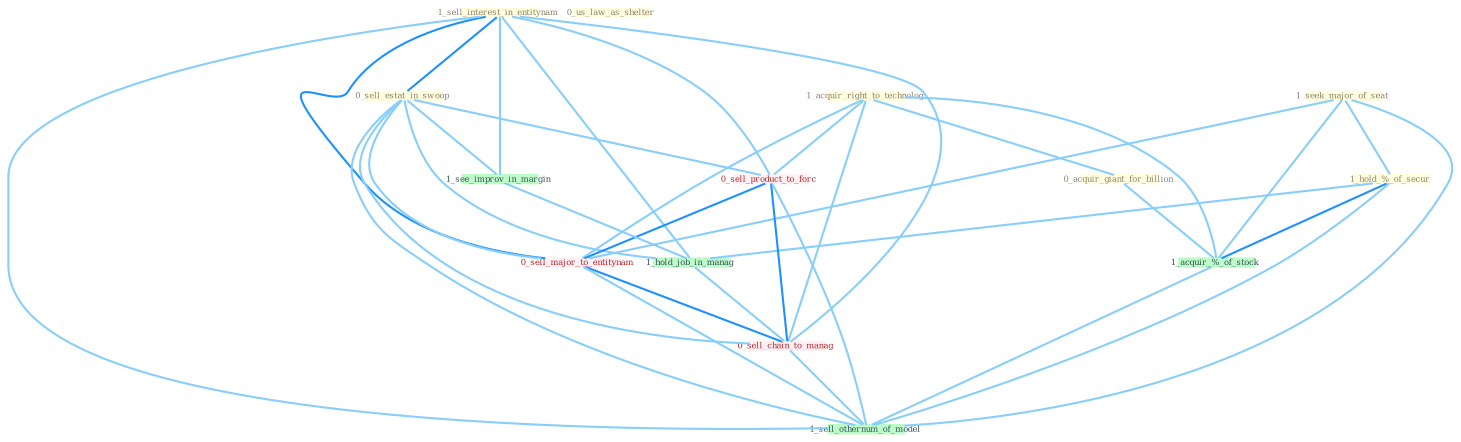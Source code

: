 Graph G{ 
    node
    [shape=polygon,style=filled,width=.5,height=.06,color="#BDFCC9",fixedsize=true,fontsize=4,
    fontcolor="#2f4f4f"];
    {node
    [color="#ffffe0", fontcolor="#8b7d6b"] "1_acquir_right_to_technolog " "1_sell_interest_in_entitynam " "0_sell_estat_in_swoop " "1_seek_major_of_seat " "0_acquir_giant_for_billion " "1_hold_%_of_secur " "0_us_law_as_shelter "}
{node [color="#fff0f5", fontcolor="#b22222"] "0_sell_product_to_forc " "0_sell_major_to_entitynam " "0_sell_chain_to_manag "}
edge [color="#B0E2FF"];

	"1_acquir_right_to_technolog " -- "0_acquir_giant_for_billion " [w="1", color="#87cefa" ];
	"1_acquir_right_to_technolog " -- "1_acquir_%_of_stock " [w="1", color="#87cefa" ];
	"1_acquir_right_to_technolog " -- "0_sell_product_to_forc " [w="1", color="#87cefa" ];
	"1_acquir_right_to_technolog " -- "0_sell_major_to_entitynam " [w="1", color="#87cefa" ];
	"1_acquir_right_to_technolog " -- "0_sell_chain_to_manag " [w="1", color="#87cefa" ];
	"1_sell_interest_in_entitynam " -- "0_sell_estat_in_swoop " [w="2", color="#1e90ff" , len=0.8];
	"1_sell_interest_in_entitynam " -- "1_see_improv_in_margin " [w="1", color="#87cefa" ];
	"1_sell_interest_in_entitynam " -- "1_hold_job_in_manag " [w="1", color="#87cefa" ];
	"1_sell_interest_in_entitynam " -- "0_sell_product_to_forc " [w="1", color="#87cefa" ];
	"1_sell_interest_in_entitynam " -- "0_sell_major_to_entitynam " [w="2", color="#1e90ff" , len=0.8];
	"1_sell_interest_in_entitynam " -- "0_sell_chain_to_manag " [w="1", color="#87cefa" ];
	"1_sell_interest_in_entitynam " -- "1_sell_othernum_of_model " [w="1", color="#87cefa" ];
	"0_sell_estat_in_swoop " -- "1_see_improv_in_margin " [w="1", color="#87cefa" ];
	"0_sell_estat_in_swoop " -- "1_hold_job_in_manag " [w="1", color="#87cefa" ];
	"0_sell_estat_in_swoop " -- "0_sell_product_to_forc " [w="1", color="#87cefa" ];
	"0_sell_estat_in_swoop " -- "0_sell_major_to_entitynam " [w="1", color="#87cefa" ];
	"0_sell_estat_in_swoop " -- "0_sell_chain_to_manag " [w="1", color="#87cefa" ];
	"0_sell_estat_in_swoop " -- "1_sell_othernum_of_model " [w="1", color="#87cefa" ];
	"1_seek_major_of_seat " -- "1_hold_%_of_secur " [w="1", color="#87cefa" ];
	"1_seek_major_of_seat " -- "1_acquir_%_of_stock " [w="1", color="#87cefa" ];
	"1_seek_major_of_seat " -- "0_sell_major_to_entitynam " [w="1", color="#87cefa" ];
	"1_seek_major_of_seat " -- "1_sell_othernum_of_model " [w="1", color="#87cefa" ];
	"0_acquir_giant_for_billion " -- "1_acquir_%_of_stock " [w="1", color="#87cefa" ];
	"1_hold_%_of_secur " -- "1_acquir_%_of_stock " [w="2", color="#1e90ff" , len=0.8];
	"1_hold_%_of_secur " -- "1_hold_job_in_manag " [w="1", color="#87cefa" ];
	"1_hold_%_of_secur " -- "1_sell_othernum_of_model " [w="1", color="#87cefa" ];
	"1_see_improv_in_margin " -- "1_hold_job_in_manag " [w="1", color="#87cefa" ];
	"1_acquir_%_of_stock " -- "1_sell_othernum_of_model " [w="1", color="#87cefa" ];
	"1_hold_job_in_manag " -- "0_sell_chain_to_manag " [w="1", color="#87cefa" ];
	"0_sell_product_to_forc " -- "0_sell_major_to_entitynam " [w="2", color="#1e90ff" , len=0.8];
	"0_sell_product_to_forc " -- "0_sell_chain_to_manag " [w="2", color="#1e90ff" , len=0.8];
	"0_sell_product_to_forc " -- "1_sell_othernum_of_model " [w="1", color="#87cefa" ];
	"0_sell_major_to_entitynam " -- "0_sell_chain_to_manag " [w="2", color="#1e90ff" , len=0.8];
	"0_sell_major_to_entitynam " -- "1_sell_othernum_of_model " [w="1", color="#87cefa" ];
	"0_sell_chain_to_manag " -- "1_sell_othernum_of_model " [w="1", color="#87cefa" ];
}